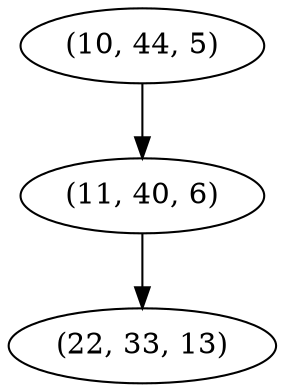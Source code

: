 digraph tree {
    "(10, 44, 5)";
    "(11, 40, 6)";
    "(22, 33, 13)";
    "(10, 44, 5)" -> "(11, 40, 6)";
    "(11, 40, 6)" -> "(22, 33, 13)";
}
